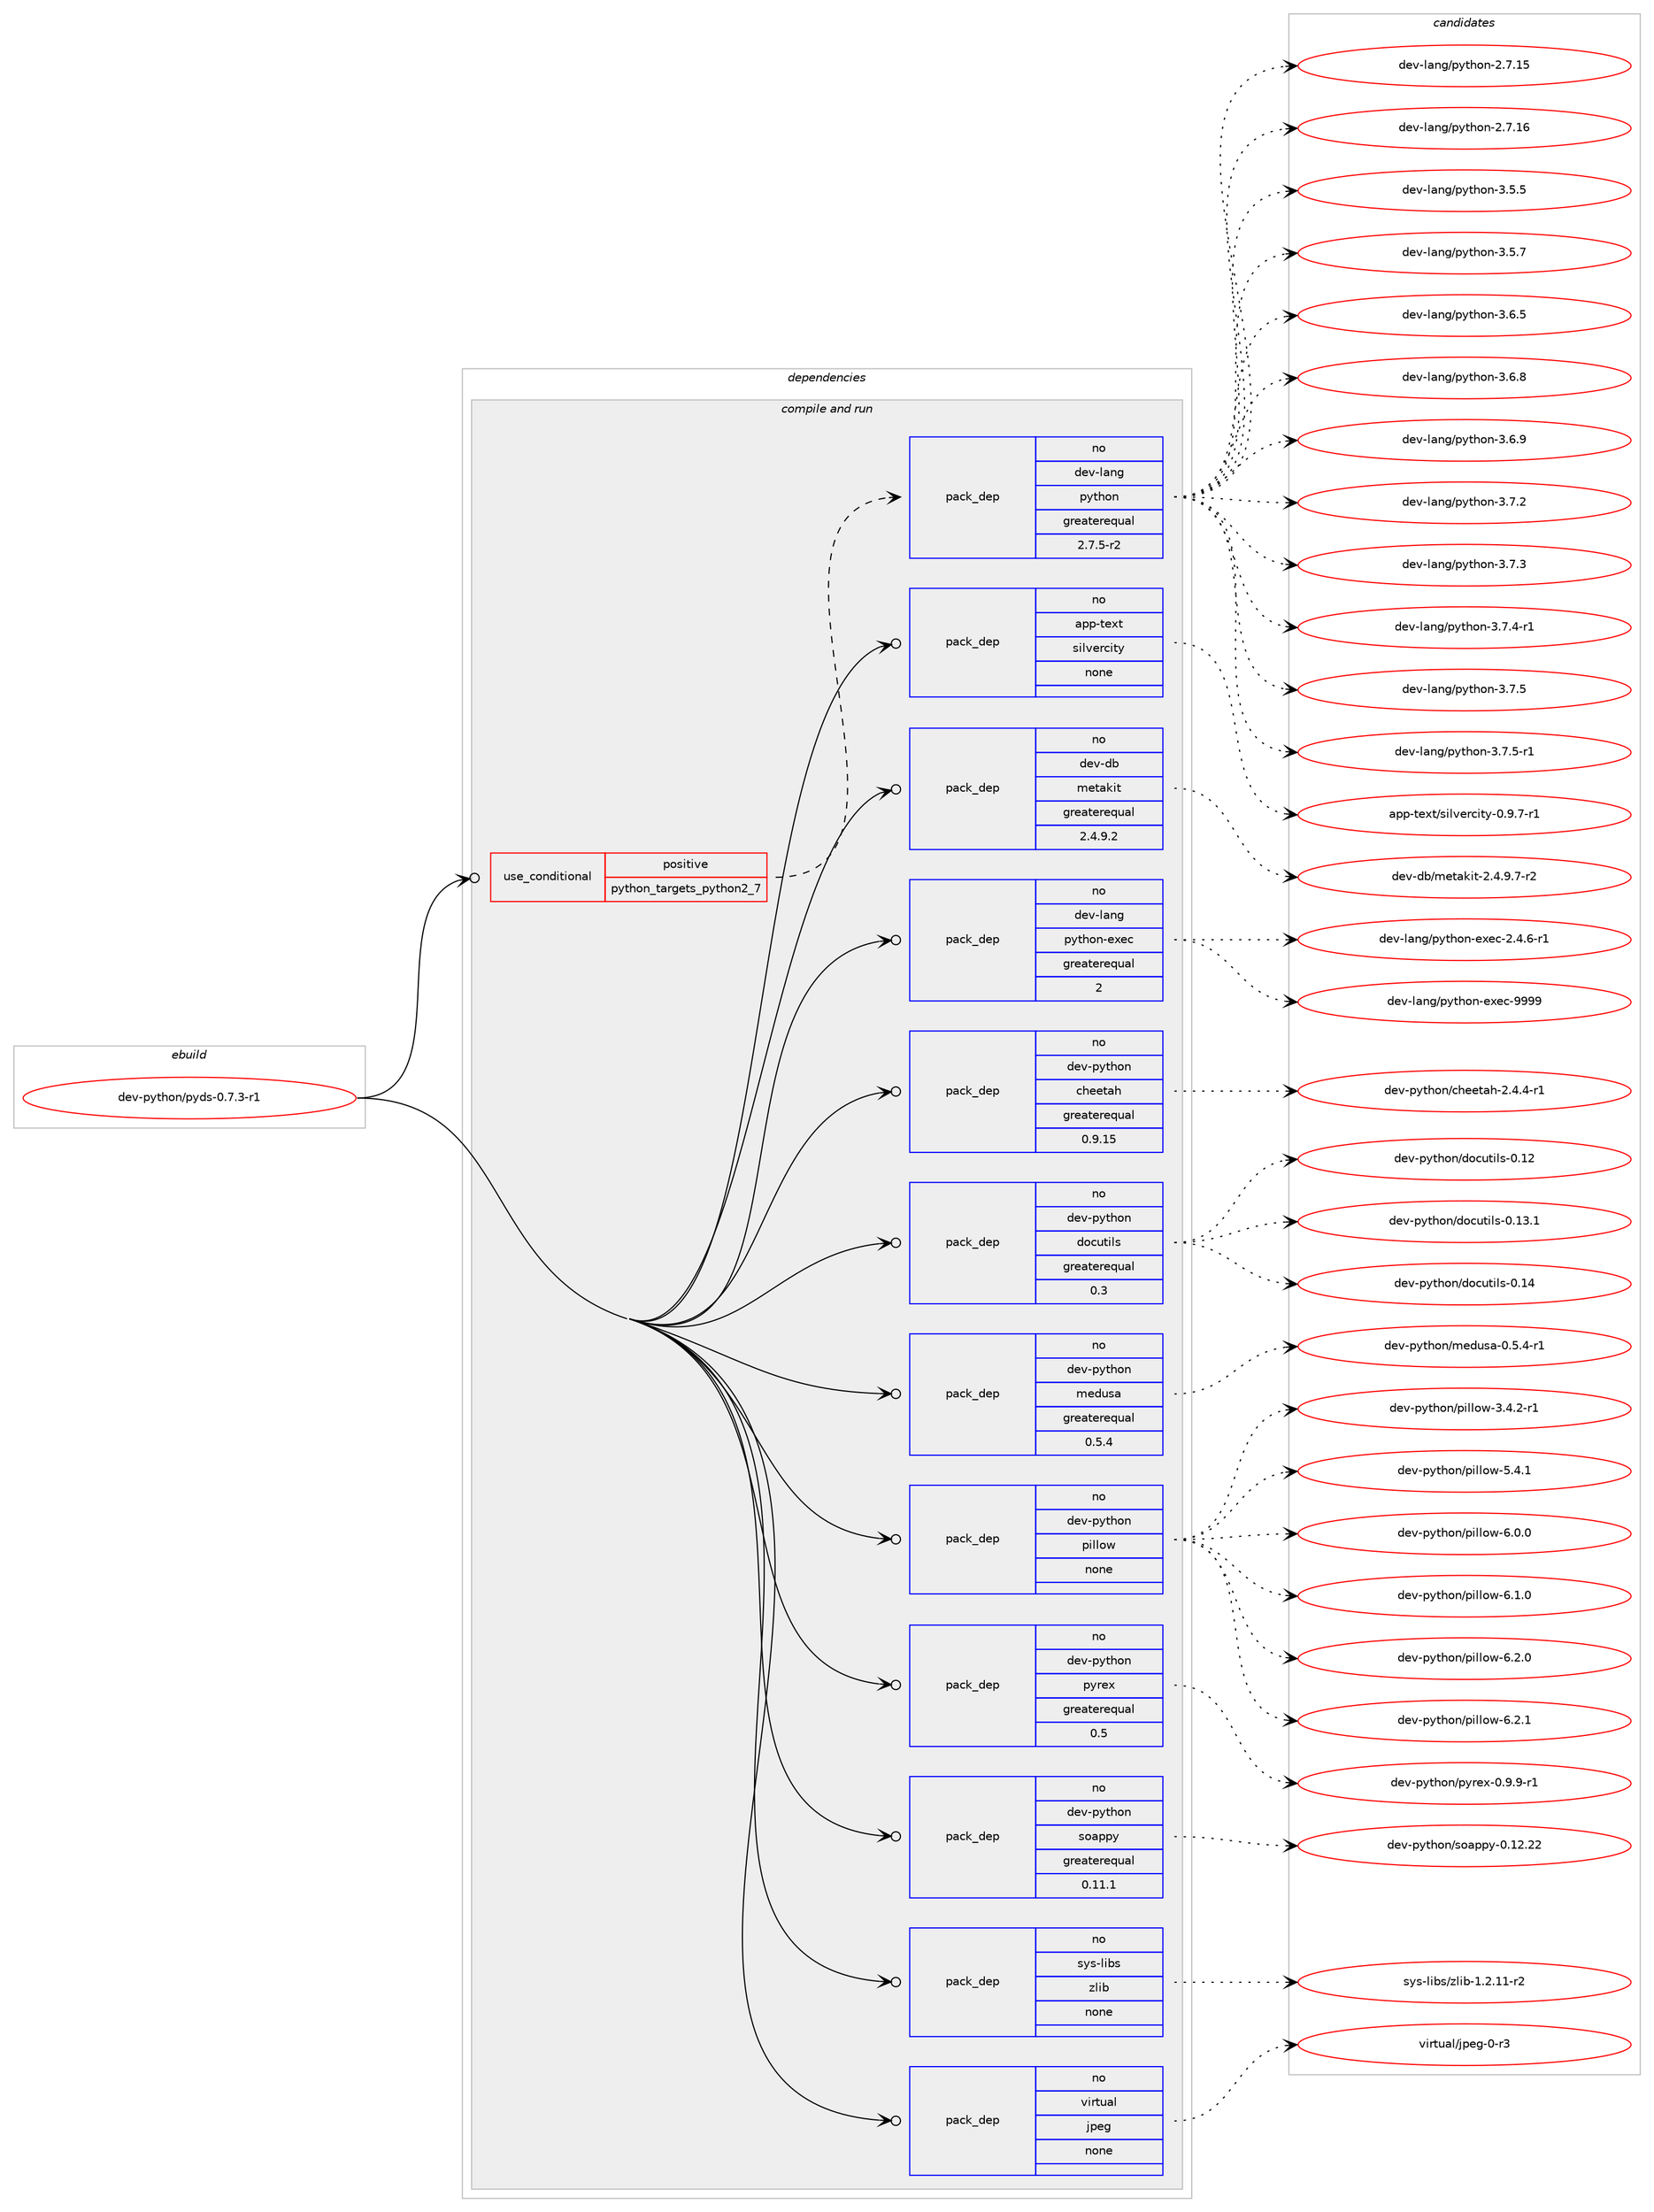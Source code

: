 digraph prolog {

# *************
# Graph options
# *************

newrank=true;
concentrate=true;
compound=true;
graph [rankdir=LR,fontname=Helvetica,fontsize=10,ranksep=1.5];#, ranksep=2.5, nodesep=0.2];
edge  [arrowhead=vee];
node  [fontname=Helvetica,fontsize=10];

# **********
# The ebuild
# **********

subgraph cluster_leftcol {
color=gray;
rank=same;
label=<<i>ebuild</i>>;
id [label="dev-python/pyds-0.7.3-r1", color=red, width=4, href="../dev-python/pyds-0.7.3-r1.svg"];
}

# ****************
# The dependencies
# ****************

subgraph cluster_midcol {
color=gray;
label=<<i>dependencies</i>>;
subgraph cluster_compile {
fillcolor="#eeeeee";
style=filled;
label=<<i>compile</i>>;
}
subgraph cluster_compileandrun {
fillcolor="#eeeeee";
style=filled;
label=<<i>compile and run</i>>;
subgraph cond145713 {
dependency625390 [label=<<TABLE BORDER="0" CELLBORDER="1" CELLSPACING="0" CELLPADDING="4"><TR><TD ROWSPAN="3" CELLPADDING="10">use_conditional</TD></TR><TR><TD>positive</TD></TR><TR><TD>python_targets_python2_7</TD></TR></TABLE>>, shape=none, color=red];
subgraph pack467833 {
dependency625391 [label=<<TABLE BORDER="0" CELLBORDER="1" CELLSPACING="0" CELLPADDING="4" WIDTH="220"><TR><TD ROWSPAN="6" CELLPADDING="30">pack_dep</TD></TR><TR><TD WIDTH="110">no</TD></TR><TR><TD>dev-lang</TD></TR><TR><TD>python</TD></TR><TR><TD>greaterequal</TD></TR><TR><TD>2.7.5-r2</TD></TR></TABLE>>, shape=none, color=blue];
}
dependency625390:e -> dependency625391:w [weight=20,style="dashed",arrowhead="vee"];
}
id:e -> dependency625390:w [weight=20,style="solid",arrowhead="odotvee"];
subgraph pack467834 {
dependency625392 [label=<<TABLE BORDER="0" CELLBORDER="1" CELLSPACING="0" CELLPADDING="4" WIDTH="220"><TR><TD ROWSPAN="6" CELLPADDING="30">pack_dep</TD></TR><TR><TD WIDTH="110">no</TD></TR><TR><TD>app-text</TD></TR><TR><TD>silvercity</TD></TR><TR><TD>none</TD></TR><TR><TD></TD></TR></TABLE>>, shape=none, color=blue];
}
id:e -> dependency625392:w [weight=20,style="solid",arrowhead="odotvee"];
subgraph pack467835 {
dependency625393 [label=<<TABLE BORDER="0" CELLBORDER="1" CELLSPACING="0" CELLPADDING="4" WIDTH="220"><TR><TD ROWSPAN="6" CELLPADDING="30">pack_dep</TD></TR><TR><TD WIDTH="110">no</TD></TR><TR><TD>dev-db</TD></TR><TR><TD>metakit</TD></TR><TR><TD>greaterequal</TD></TR><TR><TD>2.4.9.2</TD></TR></TABLE>>, shape=none, color=blue];
}
id:e -> dependency625393:w [weight=20,style="solid",arrowhead="odotvee"];
subgraph pack467836 {
dependency625394 [label=<<TABLE BORDER="0" CELLBORDER="1" CELLSPACING="0" CELLPADDING="4" WIDTH="220"><TR><TD ROWSPAN="6" CELLPADDING="30">pack_dep</TD></TR><TR><TD WIDTH="110">no</TD></TR><TR><TD>dev-lang</TD></TR><TR><TD>python-exec</TD></TR><TR><TD>greaterequal</TD></TR><TR><TD>2</TD></TR></TABLE>>, shape=none, color=blue];
}
id:e -> dependency625394:w [weight=20,style="solid",arrowhead="odotvee"];
subgraph pack467837 {
dependency625395 [label=<<TABLE BORDER="0" CELLBORDER="1" CELLSPACING="0" CELLPADDING="4" WIDTH="220"><TR><TD ROWSPAN="6" CELLPADDING="30">pack_dep</TD></TR><TR><TD WIDTH="110">no</TD></TR><TR><TD>dev-python</TD></TR><TR><TD>cheetah</TD></TR><TR><TD>greaterequal</TD></TR><TR><TD>0.9.15</TD></TR></TABLE>>, shape=none, color=blue];
}
id:e -> dependency625395:w [weight=20,style="solid",arrowhead="odotvee"];
subgraph pack467838 {
dependency625396 [label=<<TABLE BORDER="0" CELLBORDER="1" CELLSPACING="0" CELLPADDING="4" WIDTH="220"><TR><TD ROWSPAN="6" CELLPADDING="30">pack_dep</TD></TR><TR><TD WIDTH="110">no</TD></TR><TR><TD>dev-python</TD></TR><TR><TD>docutils</TD></TR><TR><TD>greaterequal</TD></TR><TR><TD>0.3</TD></TR></TABLE>>, shape=none, color=blue];
}
id:e -> dependency625396:w [weight=20,style="solid",arrowhead="odotvee"];
subgraph pack467839 {
dependency625397 [label=<<TABLE BORDER="0" CELLBORDER="1" CELLSPACING="0" CELLPADDING="4" WIDTH="220"><TR><TD ROWSPAN="6" CELLPADDING="30">pack_dep</TD></TR><TR><TD WIDTH="110">no</TD></TR><TR><TD>dev-python</TD></TR><TR><TD>medusa</TD></TR><TR><TD>greaterequal</TD></TR><TR><TD>0.5.4</TD></TR></TABLE>>, shape=none, color=blue];
}
id:e -> dependency625397:w [weight=20,style="solid",arrowhead="odotvee"];
subgraph pack467840 {
dependency625398 [label=<<TABLE BORDER="0" CELLBORDER="1" CELLSPACING="0" CELLPADDING="4" WIDTH="220"><TR><TD ROWSPAN="6" CELLPADDING="30">pack_dep</TD></TR><TR><TD WIDTH="110">no</TD></TR><TR><TD>dev-python</TD></TR><TR><TD>pillow</TD></TR><TR><TD>none</TD></TR><TR><TD></TD></TR></TABLE>>, shape=none, color=blue];
}
id:e -> dependency625398:w [weight=20,style="solid",arrowhead="odotvee"];
subgraph pack467841 {
dependency625399 [label=<<TABLE BORDER="0" CELLBORDER="1" CELLSPACING="0" CELLPADDING="4" WIDTH="220"><TR><TD ROWSPAN="6" CELLPADDING="30">pack_dep</TD></TR><TR><TD WIDTH="110">no</TD></TR><TR><TD>dev-python</TD></TR><TR><TD>pyrex</TD></TR><TR><TD>greaterequal</TD></TR><TR><TD>0.5</TD></TR></TABLE>>, shape=none, color=blue];
}
id:e -> dependency625399:w [weight=20,style="solid",arrowhead="odotvee"];
subgraph pack467842 {
dependency625400 [label=<<TABLE BORDER="0" CELLBORDER="1" CELLSPACING="0" CELLPADDING="4" WIDTH="220"><TR><TD ROWSPAN="6" CELLPADDING="30">pack_dep</TD></TR><TR><TD WIDTH="110">no</TD></TR><TR><TD>dev-python</TD></TR><TR><TD>soappy</TD></TR><TR><TD>greaterequal</TD></TR><TR><TD>0.11.1</TD></TR></TABLE>>, shape=none, color=blue];
}
id:e -> dependency625400:w [weight=20,style="solid",arrowhead="odotvee"];
subgraph pack467843 {
dependency625401 [label=<<TABLE BORDER="0" CELLBORDER="1" CELLSPACING="0" CELLPADDING="4" WIDTH="220"><TR><TD ROWSPAN="6" CELLPADDING="30">pack_dep</TD></TR><TR><TD WIDTH="110">no</TD></TR><TR><TD>sys-libs</TD></TR><TR><TD>zlib</TD></TR><TR><TD>none</TD></TR><TR><TD></TD></TR></TABLE>>, shape=none, color=blue];
}
id:e -> dependency625401:w [weight=20,style="solid",arrowhead="odotvee"];
subgraph pack467844 {
dependency625402 [label=<<TABLE BORDER="0" CELLBORDER="1" CELLSPACING="0" CELLPADDING="4" WIDTH="220"><TR><TD ROWSPAN="6" CELLPADDING="30">pack_dep</TD></TR><TR><TD WIDTH="110">no</TD></TR><TR><TD>virtual</TD></TR><TR><TD>jpeg</TD></TR><TR><TD>none</TD></TR><TR><TD></TD></TR></TABLE>>, shape=none, color=blue];
}
id:e -> dependency625402:w [weight=20,style="solid",arrowhead="odotvee"];
}
subgraph cluster_run {
fillcolor="#eeeeee";
style=filled;
label=<<i>run</i>>;
}
}

# **************
# The candidates
# **************

subgraph cluster_choices {
rank=same;
color=gray;
label=<<i>candidates</i>>;

subgraph choice467833 {
color=black;
nodesep=1;
choice10010111845108971101034711212111610411111045504655464953 [label="dev-lang/python-2.7.15", color=red, width=4,href="../dev-lang/python-2.7.15.svg"];
choice10010111845108971101034711212111610411111045504655464954 [label="dev-lang/python-2.7.16", color=red, width=4,href="../dev-lang/python-2.7.16.svg"];
choice100101118451089711010347112121116104111110455146534653 [label="dev-lang/python-3.5.5", color=red, width=4,href="../dev-lang/python-3.5.5.svg"];
choice100101118451089711010347112121116104111110455146534655 [label="dev-lang/python-3.5.7", color=red, width=4,href="../dev-lang/python-3.5.7.svg"];
choice100101118451089711010347112121116104111110455146544653 [label="dev-lang/python-3.6.5", color=red, width=4,href="../dev-lang/python-3.6.5.svg"];
choice100101118451089711010347112121116104111110455146544656 [label="dev-lang/python-3.6.8", color=red, width=4,href="../dev-lang/python-3.6.8.svg"];
choice100101118451089711010347112121116104111110455146544657 [label="dev-lang/python-3.6.9", color=red, width=4,href="../dev-lang/python-3.6.9.svg"];
choice100101118451089711010347112121116104111110455146554650 [label="dev-lang/python-3.7.2", color=red, width=4,href="../dev-lang/python-3.7.2.svg"];
choice100101118451089711010347112121116104111110455146554651 [label="dev-lang/python-3.7.3", color=red, width=4,href="../dev-lang/python-3.7.3.svg"];
choice1001011184510897110103471121211161041111104551465546524511449 [label="dev-lang/python-3.7.4-r1", color=red, width=4,href="../dev-lang/python-3.7.4-r1.svg"];
choice100101118451089711010347112121116104111110455146554653 [label="dev-lang/python-3.7.5", color=red, width=4,href="../dev-lang/python-3.7.5.svg"];
choice1001011184510897110103471121211161041111104551465546534511449 [label="dev-lang/python-3.7.5-r1", color=red, width=4,href="../dev-lang/python-3.7.5-r1.svg"];
dependency625391:e -> choice10010111845108971101034711212111610411111045504655464953:w [style=dotted,weight="100"];
dependency625391:e -> choice10010111845108971101034711212111610411111045504655464954:w [style=dotted,weight="100"];
dependency625391:e -> choice100101118451089711010347112121116104111110455146534653:w [style=dotted,weight="100"];
dependency625391:e -> choice100101118451089711010347112121116104111110455146534655:w [style=dotted,weight="100"];
dependency625391:e -> choice100101118451089711010347112121116104111110455146544653:w [style=dotted,weight="100"];
dependency625391:e -> choice100101118451089711010347112121116104111110455146544656:w [style=dotted,weight="100"];
dependency625391:e -> choice100101118451089711010347112121116104111110455146544657:w [style=dotted,weight="100"];
dependency625391:e -> choice100101118451089711010347112121116104111110455146554650:w [style=dotted,weight="100"];
dependency625391:e -> choice100101118451089711010347112121116104111110455146554651:w [style=dotted,weight="100"];
dependency625391:e -> choice1001011184510897110103471121211161041111104551465546524511449:w [style=dotted,weight="100"];
dependency625391:e -> choice100101118451089711010347112121116104111110455146554653:w [style=dotted,weight="100"];
dependency625391:e -> choice1001011184510897110103471121211161041111104551465546534511449:w [style=dotted,weight="100"];
}
subgraph choice467834 {
color=black;
nodesep=1;
choice971121124511610112011647115105108118101114991051161214548465746554511449 [label="app-text/silvercity-0.9.7-r1", color=red, width=4,href="../app-text/silvercity-0.9.7-r1.svg"];
dependency625392:e -> choice971121124511610112011647115105108118101114991051161214548465746554511449:w [style=dotted,weight="100"];
}
subgraph choice467835 {
color=black;
nodesep=1;
choice1001011184510098471091011169710710511645504652465746554511450 [label="dev-db/metakit-2.4.9.7-r2", color=red, width=4,href="../dev-db/metakit-2.4.9.7-r2.svg"];
dependency625393:e -> choice1001011184510098471091011169710710511645504652465746554511450:w [style=dotted,weight="100"];
}
subgraph choice467836 {
color=black;
nodesep=1;
choice10010111845108971101034711212111610411111045101120101994550465246544511449 [label="dev-lang/python-exec-2.4.6-r1", color=red, width=4,href="../dev-lang/python-exec-2.4.6-r1.svg"];
choice10010111845108971101034711212111610411111045101120101994557575757 [label="dev-lang/python-exec-9999", color=red, width=4,href="../dev-lang/python-exec-9999.svg"];
dependency625394:e -> choice10010111845108971101034711212111610411111045101120101994550465246544511449:w [style=dotted,weight="100"];
dependency625394:e -> choice10010111845108971101034711212111610411111045101120101994557575757:w [style=dotted,weight="100"];
}
subgraph choice467837 {
color=black;
nodesep=1;
choice100101118451121211161041111104799104101101116971044550465246524511449 [label="dev-python/cheetah-2.4.4-r1", color=red, width=4,href="../dev-python/cheetah-2.4.4-r1.svg"];
dependency625395:e -> choice100101118451121211161041111104799104101101116971044550465246524511449:w [style=dotted,weight="100"];
}
subgraph choice467838 {
color=black;
nodesep=1;
choice1001011184511212111610411111047100111991171161051081154548464950 [label="dev-python/docutils-0.12", color=red, width=4,href="../dev-python/docutils-0.12.svg"];
choice10010111845112121116104111110471001119911711610510811545484649514649 [label="dev-python/docutils-0.13.1", color=red, width=4,href="../dev-python/docutils-0.13.1.svg"];
choice1001011184511212111610411111047100111991171161051081154548464952 [label="dev-python/docutils-0.14", color=red, width=4,href="../dev-python/docutils-0.14.svg"];
dependency625396:e -> choice1001011184511212111610411111047100111991171161051081154548464950:w [style=dotted,weight="100"];
dependency625396:e -> choice10010111845112121116104111110471001119911711610510811545484649514649:w [style=dotted,weight="100"];
dependency625396:e -> choice1001011184511212111610411111047100111991171161051081154548464952:w [style=dotted,weight="100"];
}
subgraph choice467839 {
color=black;
nodesep=1;
choice1001011184511212111610411111047109101100117115974548465346524511449 [label="dev-python/medusa-0.5.4-r1", color=red, width=4,href="../dev-python/medusa-0.5.4-r1.svg"];
dependency625397:e -> choice1001011184511212111610411111047109101100117115974548465346524511449:w [style=dotted,weight="100"];
}
subgraph choice467840 {
color=black;
nodesep=1;
choice10010111845112121116104111110471121051081081111194551465246504511449 [label="dev-python/pillow-3.4.2-r1", color=red, width=4,href="../dev-python/pillow-3.4.2-r1.svg"];
choice1001011184511212111610411111047112105108108111119455346524649 [label="dev-python/pillow-5.4.1", color=red, width=4,href="../dev-python/pillow-5.4.1.svg"];
choice1001011184511212111610411111047112105108108111119455446484648 [label="dev-python/pillow-6.0.0", color=red, width=4,href="../dev-python/pillow-6.0.0.svg"];
choice1001011184511212111610411111047112105108108111119455446494648 [label="dev-python/pillow-6.1.0", color=red, width=4,href="../dev-python/pillow-6.1.0.svg"];
choice1001011184511212111610411111047112105108108111119455446504648 [label="dev-python/pillow-6.2.0", color=red, width=4,href="../dev-python/pillow-6.2.0.svg"];
choice1001011184511212111610411111047112105108108111119455446504649 [label="dev-python/pillow-6.2.1", color=red, width=4,href="../dev-python/pillow-6.2.1.svg"];
dependency625398:e -> choice10010111845112121116104111110471121051081081111194551465246504511449:w [style=dotted,weight="100"];
dependency625398:e -> choice1001011184511212111610411111047112105108108111119455346524649:w [style=dotted,weight="100"];
dependency625398:e -> choice1001011184511212111610411111047112105108108111119455446484648:w [style=dotted,weight="100"];
dependency625398:e -> choice1001011184511212111610411111047112105108108111119455446494648:w [style=dotted,weight="100"];
dependency625398:e -> choice1001011184511212111610411111047112105108108111119455446504648:w [style=dotted,weight="100"];
dependency625398:e -> choice1001011184511212111610411111047112105108108111119455446504649:w [style=dotted,weight="100"];
}
subgraph choice467841 {
color=black;
nodesep=1;
choice10010111845112121116104111110471121211141011204548465746574511449 [label="dev-python/pyrex-0.9.9-r1", color=red, width=4,href="../dev-python/pyrex-0.9.9-r1.svg"];
dependency625399:e -> choice10010111845112121116104111110471121211141011204548465746574511449:w [style=dotted,weight="100"];
}
subgraph choice467842 {
color=black;
nodesep=1;
choice1001011184511212111610411111047115111971121121214548464950465050 [label="dev-python/soappy-0.12.22", color=red, width=4,href="../dev-python/soappy-0.12.22.svg"];
dependency625400:e -> choice1001011184511212111610411111047115111971121121214548464950465050:w [style=dotted,weight="100"];
}
subgraph choice467843 {
color=black;
nodesep=1;
choice11512111545108105981154712210810598454946504649494511450 [label="sys-libs/zlib-1.2.11-r2", color=red, width=4,href="../sys-libs/zlib-1.2.11-r2.svg"];
dependency625401:e -> choice11512111545108105981154712210810598454946504649494511450:w [style=dotted,weight="100"];
}
subgraph choice467844 {
color=black;
nodesep=1;
choice118105114116117971084710611210110345484511451 [label="virtual/jpeg-0-r3", color=red, width=4,href="../virtual/jpeg-0-r3.svg"];
dependency625402:e -> choice118105114116117971084710611210110345484511451:w [style=dotted,weight="100"];
}
}

}

